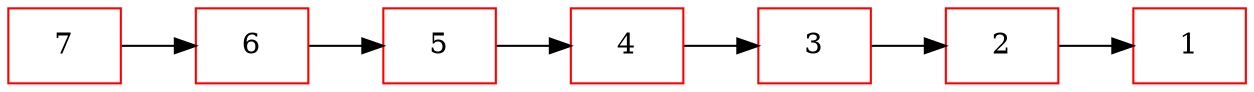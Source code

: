 digraph G { 
node[shape=box, color=red];
nodo366712642[label="7"]
nodo1829164700[label="6"]
nodo1956725890[label="5"]
nodo356573597[label="4"]
nodo1735600054[label="3"]
nodo21685669[label="2"]
nodo2133927002[label="1"]
nodo366712642 -> nodo1829164700;
nodo1829164700 -> nodo1956725890;
nodo1956725890 -> nodo356573597;
nodo356573597 -> nodo1735600054;
nodo1735600054 -> nodo21685669;
nodo21685669 -> nodo2133927002;
rankdir=LR;
} 
